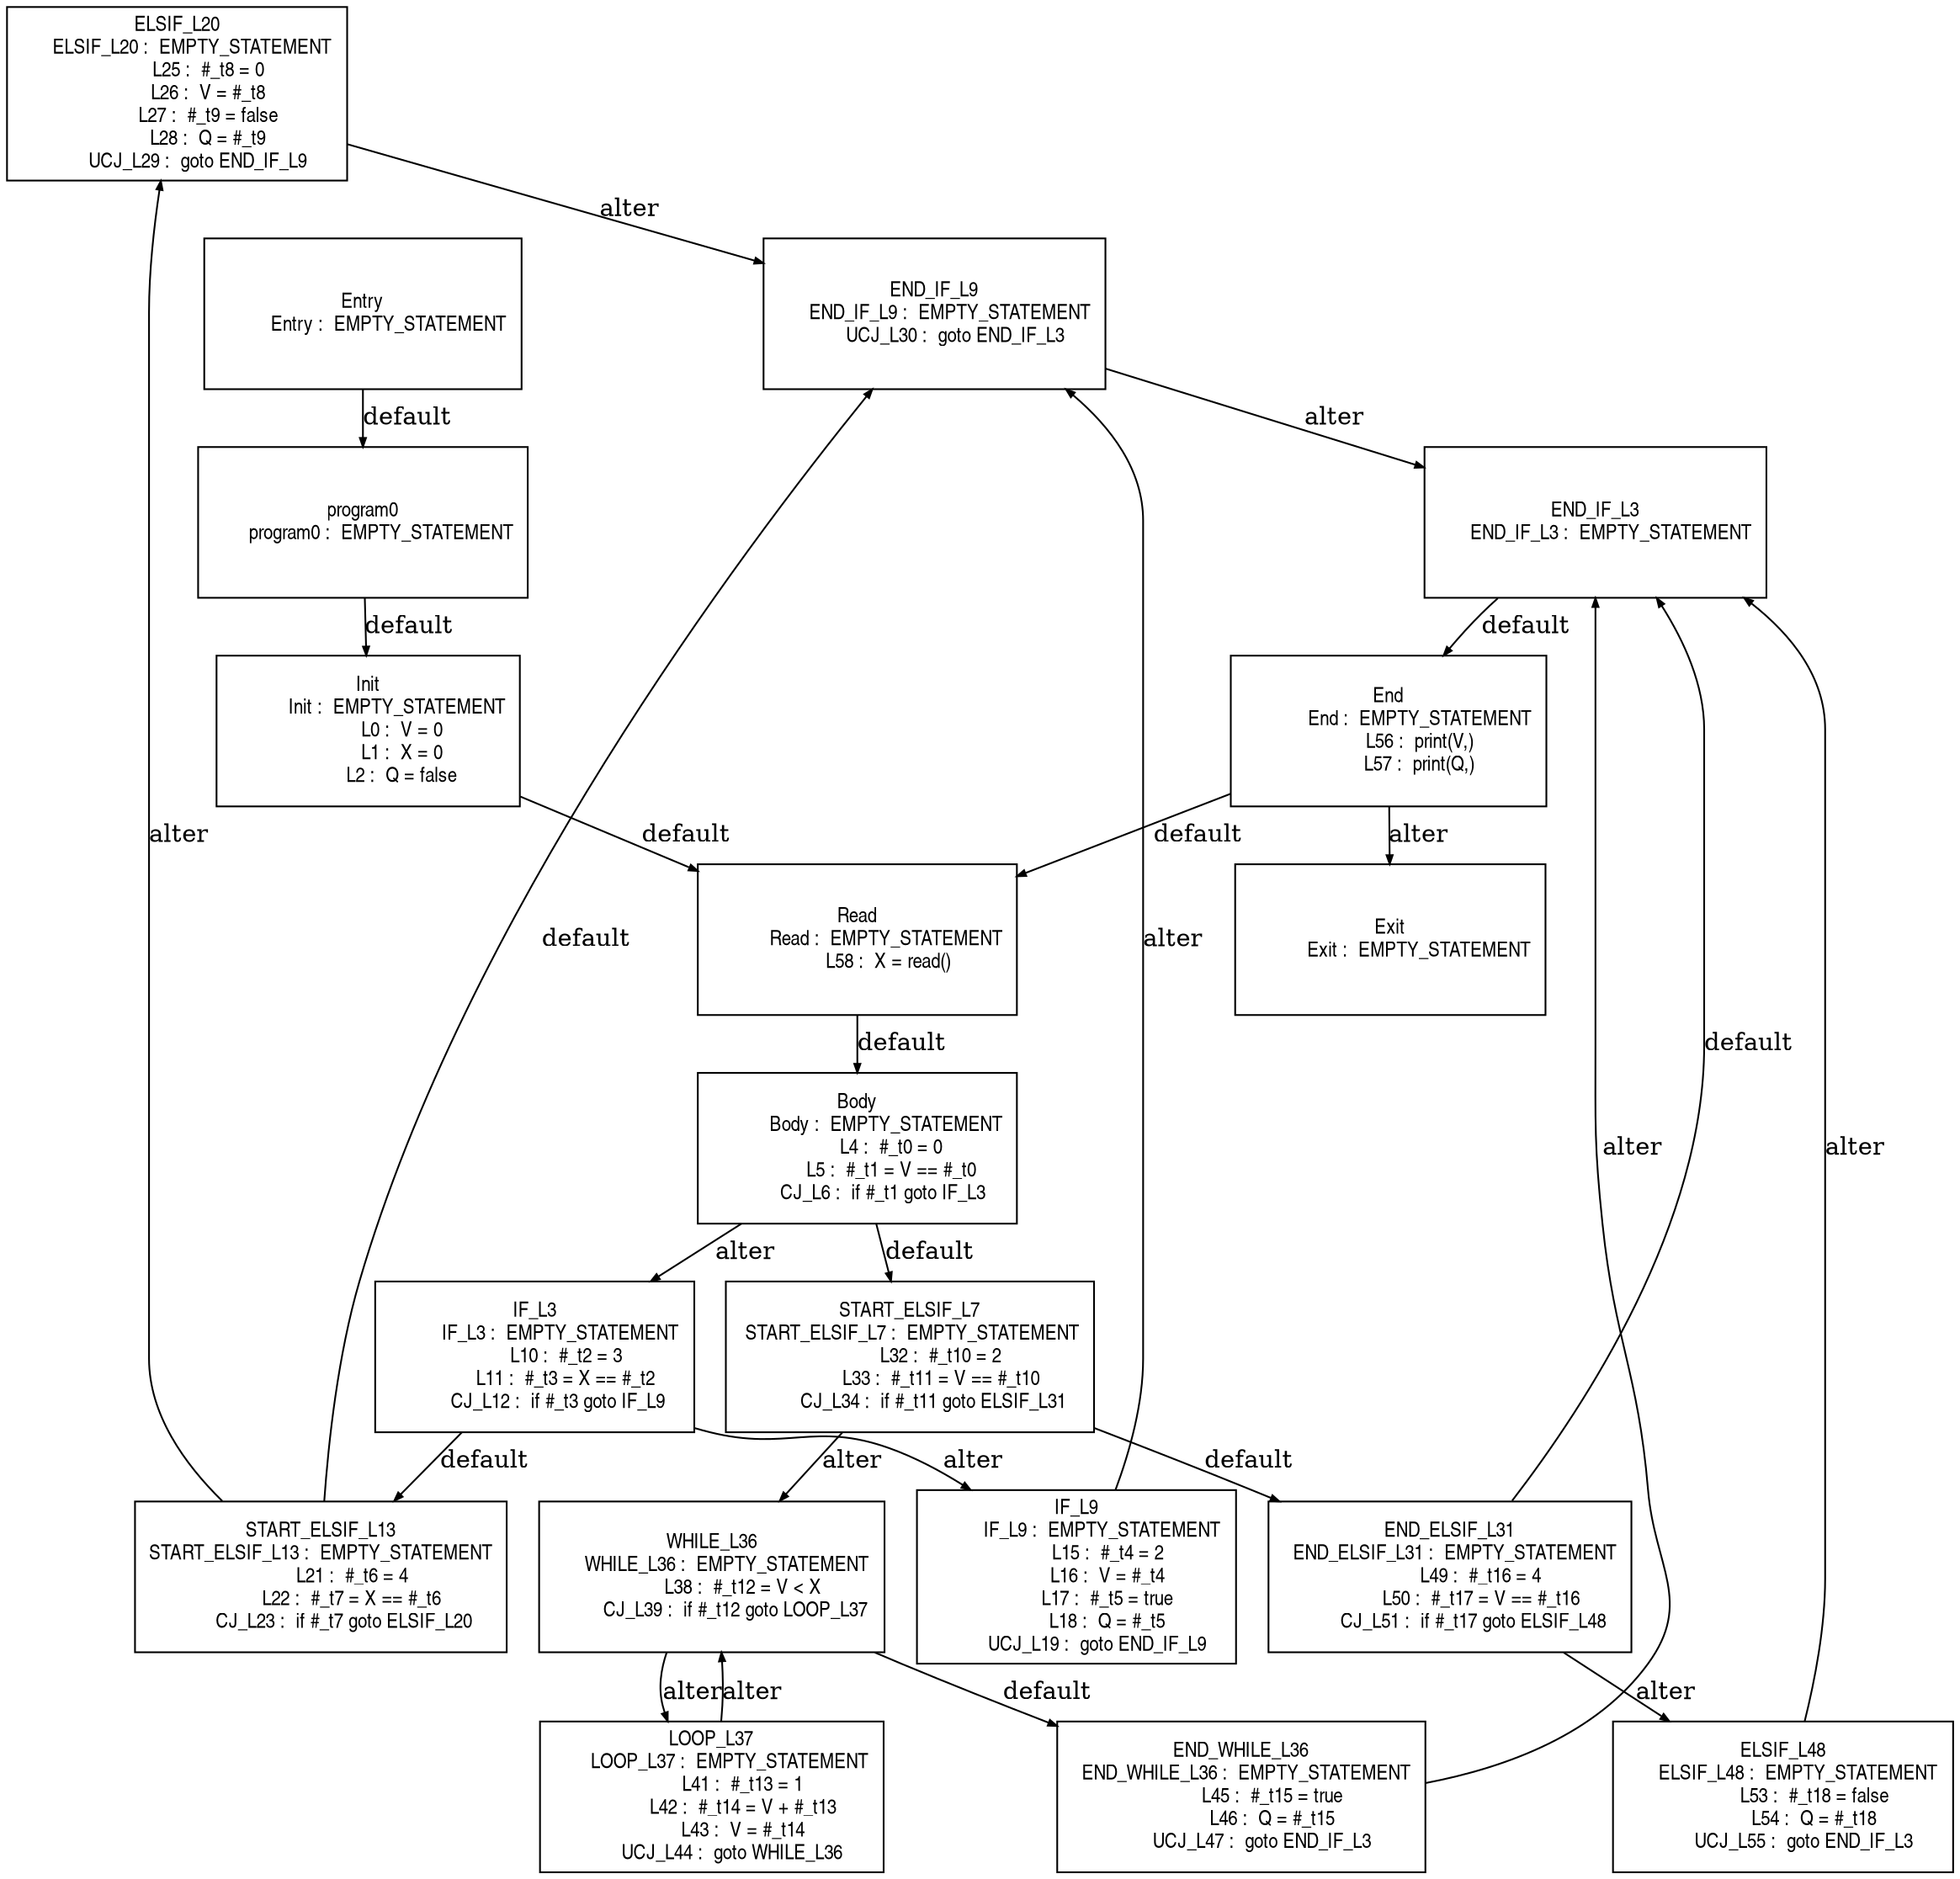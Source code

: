 digraph G {
  ranksep=.25;
  edge [arrowsize=.5]
  node [shape=rectangle, fontname="ArialNarrow",
        fontsize=12,  height=1.2];
  "ELSIF_L20
      ELSIF_L20 :  EMPTY_STATEMENT
            L25 :  #_t8 = 0
            L26 :  V = #_t8
            L27 :  #_t9 = false
            L28 :  Q = #_t9
        UCJ_L29 :  goto END_IF_L9
"; "LOOP_L37
       LOOP_L37 :  EMPTY_STATEMENT
            L41 :  #_t13 = 1
            L42 :  #_t14 = V + #_t13
            L43 :  V = #_t14
        UCJ_L44 :  goto WHILE_L36
"; "START_ELSIF_L7
 START_ELSIF_L7 :  EMPTY_STATEMENT
            L32 :  #_t10 = 2
            L33 :  #_t11 = V == #_t10
         CJ_L34 :  if #_t11 goto ELSIF_L31
"; "END_IF_L3
      END_IF_L3 :  EMPTY_STATEMENT
"; "Exit
           Exit :  EMPTY_STATEMENT
"; "END_IF_L9
      END_IF_L9 :  EMPTY_STATEMENT
        UCJ_L30 :  goto END_IF_L3
"; "IF_L3
          IF_L3 :  EMPTY_STATEMENT
            L10 :  #_t2 = 3
            L11 :  #_t3 = X == #_t2
         CJ_L12 :  if #_t3 goto IF_L9
"; "END_WHILE_L36
  END_WHILE_L36 :  EMPTY_STATEMENT
            L45 :  #_t15 = true
            L46 :  Q = #_t15
        UCJ_L47 :  goto END_IF_L3
"; "Read
           Read :  EMPTY_STATEMENT
            L58 :  X = read()
"; "IF_L9
          IF_L9 :  EMPTY_STATEMENT
            L15 :  #_t4 = 2
            L16 :  V = #_t4
            L17 :  #_t5 = true
            L18 :  Q = #_t5
        UCJ_L19 :  goto END_IF_L9
"; "End
            End :  EMPTY_STATEMENT
            L56 :  print(V,)
            L57 :  print(Q,)
"; "WHILE_L36
      WHILE_L36 :  EMPTY_STATEMENT
            L38 :  #_t12 = V < X
         CJ_L39 :  if #_t12 goto LOOP_L37
"; "ELSIF_L48
      ELSIF_L48 :  EMPTY_STATEMENT
            L53 :  #_t18 = false
            L54 :  Q = #_t18
        UCJ_L55 :  goto END_IF_L3
"; "Body
           Body :  EMPTY_STATEMENT
             L4 :  #_t0 = 0
             L5 :  #_t1 = V == #_t0
          CJ_L6 :  if #_t1 goto IF_L3
"; "program0
       program0 :  EMPTY_STATEMENT
"; "Init
           Init :  EMPTY_STATEMENT
             L0 :  V = 0
             L1 :  X = 0
             L2 :  Q = false
"; "Entry
          Entry :  EMPTY_STATEMENT
"; "END_ELSIF_L31
  END_ELSIF_L31 :  EMPTY_STATEMENT
            L49 :  #_t16 = 4
            L50 :  #_t17 = V == #_t16
         CJ_L51 :  if #_t17 goto ELSIF_L48
"; "START_ELSIF_L13
START_ELSIF_L13 :  EMPTY_STATEMENT
            L21 :  #_t6 = 4
            L22 :  #_t7 = X == #_t6
         CJ_L23 :  if #_t7 goto ELSIF_L20
"; 
  "program0
       program0 :  EMPTY_STATEMENT
" -> "Init
           Init :  EMPTY_STATEMENT
             L0 :  V = 0
             L1 :  X = 0
             L2 :  Q = false
"  [label="default"];
  "Init
           Init :  EMPTY_STATEMENT
             L0 :  V = 0
             L1 :  X = 0
             L2 :  Q = false
" -> "Read
           Read :  EMPTY_STATEMENT
            L58 :  X = read()
"  [label="default"];
  "Body
           Body :  EMPTY_STATEMENT
             L4 :  #_t0 = 0
             L5 :  #_t1 = V == #_t0
          CJ_L6 :  if #_t1 goto IF_L3
" -> "START_ELSIF_L7
 START_ELSIF_L7 :  EMPTY_STATEMENT
            L32 :  #_t10 = 2
            L33 :  #_t11 = V == #_t10
         CJ_L34 :  if #_t11 goto ELSIF_L31
"  [label="default"];
  "Body
           Body :  EMPTY_STATEMENT
             L4 :  #_t0 = 0
             L5 :  #_t1 = V == #_t0
          CJ_L6 :  if #_t1 goto IF_L3
" -> "IF_L3
          IF_L3 :  EMPTY_STATEMENT
            L10 :  #_t2 = 3
            L11 :  #_t3 = X == #_t2
         CJ_L12 :  if #_t3 goto IF_L9
"  [label="alter"];
  "IF_L3
          IF_L3 :  EMPTY_STATEMENT
            L10 :  #_t2 = 3
            L11 :  #_t3 = X == #_t2
         CJ_L12 :  if #_t3 goto IF_L9
" -> "START_ELSIF_L13
START_ELSIF_L13 :  EMPTY_STATEMENT
            L21 :  #_t6 = 4
            L22 :  #_t7 = X == #_t6
         CJ_L23 :  if #_t7 goto ELSIF_L20
"  [label="default"];
  "IF_L3
          IF_L3 :  EMPTY_STATEMENT
            L10 :  #_t2 = 3
            L11 :  #_t3 = X == #_t2
         CJ_L12 :  if #_t3 goto IF_L9
" -> "IF_L9
          IF_L9 :  EMPTY_STATEMENT
            L15 :  #_t4 = 2
            L16 :  V = #_t4
            L17 :  #_t5 = true
            L18 :  Q = #_t5
        UCJ_L19 :  goto END_IF_L9
"  [label="alter"];
  "IF_L9
          IF_L9 :  EMPTY_STATEMENT
            L15 :  #_t4 = 2
            L16 :  V = #_t4
            L17 :  #_t5 = true
            L18 :  Q = #_t5
        UCJ_L19 :  goto END_IF_L9
" -> "END_IF_L9
      END_IF_L9 :  EMPTY_STATEMENT
        UCJ_L30 :  goto END_IF_L3
"  [label="alter"];
  "START_ELSIF_L13
START_ELSIF_L13 :  EMPTY_STATEMENT
            L21 :  #_t6 = 4
            L22 :  #_t7 = X == #_t6
         CJ_L23 :  if #_t7 goto ELSIF_L20
" -> "END_IF_L9
      END_IF_L9 :  EMPTY_STATEMENT
        UCJ_L30 :  goto END_IF_L3
"  [label="default"];
  "START_ELSIF_L13
START_ELSIF_L13 :  EMPTY_STATEMENT
            L21 :  #_t6 = 4
            L22 :  #_t7 = X == #_t6
         CJ_L23 :  if #_t7 goto ELSIF_L20
" -> "ELSIF_L20
      ELSIF_L20 :  EMPTY_STATEMENT
            L25 :  #_t8 = 0
            L26 :  V = #_t8
            L27 :  #_t9 = false
            L28 :  Q = #_t9
        UCJ_L29 :  goto END_IF_L9
"  [label="alter"];
  "ELSIF_L20
      ELSIF_L20 :  EMPTY_STATEMENT
            L25 :  #_t8 = 0
            L26 :  V = #_t8
            L27 :  #_t9 = false
            L28 :  Q = #_t9
        UCJ_L29 :  goto END_IF_L9
" -> "END_IF_L9
      END_IF_L9 :  EMPTY_STATEMENT
        UCJ_L30 :  goto END_IF_L3
"  [label="alter"];
  "END_IF_L9
      END_IF_L9 :  EMPTY_STATEMENT
        UCJ_L30 :  goto END_IF_L3
" -> "END_IF_L3
      END_IF_L3 :  EMPTY_STATEMENT
"  [label="alter"];
  "START_ELSIF_L7
 START_ELSIF_L7 :  EMPTY_STATEMENT
            L32 :  #_t10 = 2
            L33 :  #_t11 = V == #_t10
         CJ_L34 :  if #_t11 goto ELSIF_L31
" -> "END_ELSIF_L31
  END_ELSIF_L31 :  EMPTY_STATEMENT
            L49 :  #_t16 = 4
            L50 :  #_t17 = V == #_t16
         CJ_L51 :  if #_t17 goto ELSIF_L48
"  [label="default"];
  "START_ELSIF_L7
 START_ELSIF_L7 :  EMPTY_STATEMENT
            L32 :  #_t10 = 2
            L33 :  #_t11 = V == #_t10
         CJ_L34 :  if #_t11 goto ELSIF_L31
" -> "WHILE_L36
      WHILE_L36 :  EMPTY_STATEMENT
            L38 :  #_t12 = V < X
         CJ_L39 :  if #_t12 goto LOOP_L37
"  [label="alter"];
  "WHILE_L36
      WHILE_L36 :  EMPTY_STATEMENT
            L38 :  #_t12 = V < X
         CJ_L39 :  if #_t12 goto LOOP_L37
" -> "END_WHILE_L36
  END_WHILE_L36 :  EMPTY_STATEMENT
            L45 :  #_t15 = true
            L46 :  Q = #_t15
        UCJ_L47 :  goto END_IF_L3
"  [label="default"];
  "WHILE_L36
      WHILE_L36 :  EMPTY_STATEMENT
            L38 :  #_t12 = V < X
         CJ_L39 :  if #_t12 goto LOOP_L37
" -> "LOOP_L37
       LOOP_L37 :  EMPTY_STATEMENT
            L41 :  #_t13 = 1
            L42 :  #_t14 = V + #_t13
            L43 :  V = #_t14
        UCJ_L44 :  goto WHILE_L36
"  [label="alter"];
  "LOOP_L37
       LOOP_L37 :  EMPTY_STATEMENT
            L41 :  #_t13 = 1
            L42 :  #_t14 = V + #_t13
            L43 :  V = #_t14
        UCJ_L44 :  goto WHILE_L36
" -> "WHILE_L36
      WHILE_L36 :  EMPTY_STATEMENT
            L38 :  #_t12 = V < X
         CJ_L39 :  if #_t12 goto LOOP_L37
"  [label="alter"];
  "END_WHILE_L36
  END_WHILE_L36 :  EMPTY_STATEMENT
            L45 :  #_t15 = true
            L46 :  Q = #_t15
        UCJ_L47 :  goto END_IF_L3
" -> "END_IF_L3
      END_IF_L3 :  EMPTY_STATEMENT
"  [label="alter"];
  "END_ELSIF_L31
  END_ELSIF_L31 :  EMPTY_STATEMENT
            L49 :  #_t16 = 4
            L50 :  #_t17 = V == #_t16
         CJ_L51 :  if #_t17 goto ELSIF_L48
" -> "END_IF_L3
      END_IF_L3 :  EMPTY_STATEMENT
"  [label="default"];
  "END_ELSIF_L31
  END_ELSIF_L31 :  EMPTY_STATEMENT
            L49 :  #_t16 = 4
            L50 :  #_t17 = V == #_t16
         CJ_L51 :  if #_t17 goto ELSIF_L48
" -> "ELSIF_L48
      ELSIF_L48 :  EMPTY_STATEMENT
            L53 :  #_t18 = false
            L54 :  Q = #_t18
        UCJ_L55 :  goto END_IF_L3
"  [label="alter"];
  "ELSIF_L48
      ELSIF_L48 :  EMPTY_STATEMENT
            L53 :  #_t18 = false
            L54 :  Q = #_t18
        UCJ_L55 :  goto END_IF_L3
" -> "END_IF_L3
      END_IF_L3 :  EMPTY_STATEMENT
"  [label="alter"];
  "END_IF_L3
      END_IF_L3 :  EMPTY_STATEMENT
" -> "End
            End :  EMPTY_STATEMENT
            L56 :  print(V,)
            L57 :  print(Q,)
"  [label="default"];
  "Entry
          Entry :  EMPTY_STATEMENT
" -> "program0
       program0 :  EMPTY_STATEMENT
"  [label="default"];
  "End
            End :  EMPTY_STATEMENT
            L56 :  print(V,)
            L57 :  print(Q,)
" -> "Read
           Read :  EMPTY_STATEMENT
            L58 :  X = read()
"  [label="default"];
  "End
            End :  EMPTY_STATEMENT
            L56 :  print(V,)
            L57 :  print(Q,)
" -> "Exit
           Exit :  EMPTY_STATEMENT
"  [label="alter"];
  "Read
           Read :  EMPTY_STATEMENT
            L58 :  X = read()
" -> "Body
           Body :  EMPTY_STATEMENT
             L4 :  #_t0 = 0
             L5 :  #_t1 = V == #_t0
          CJ_L6 :  if #_t1 goto IF_L3
"  [label="default"];
}
